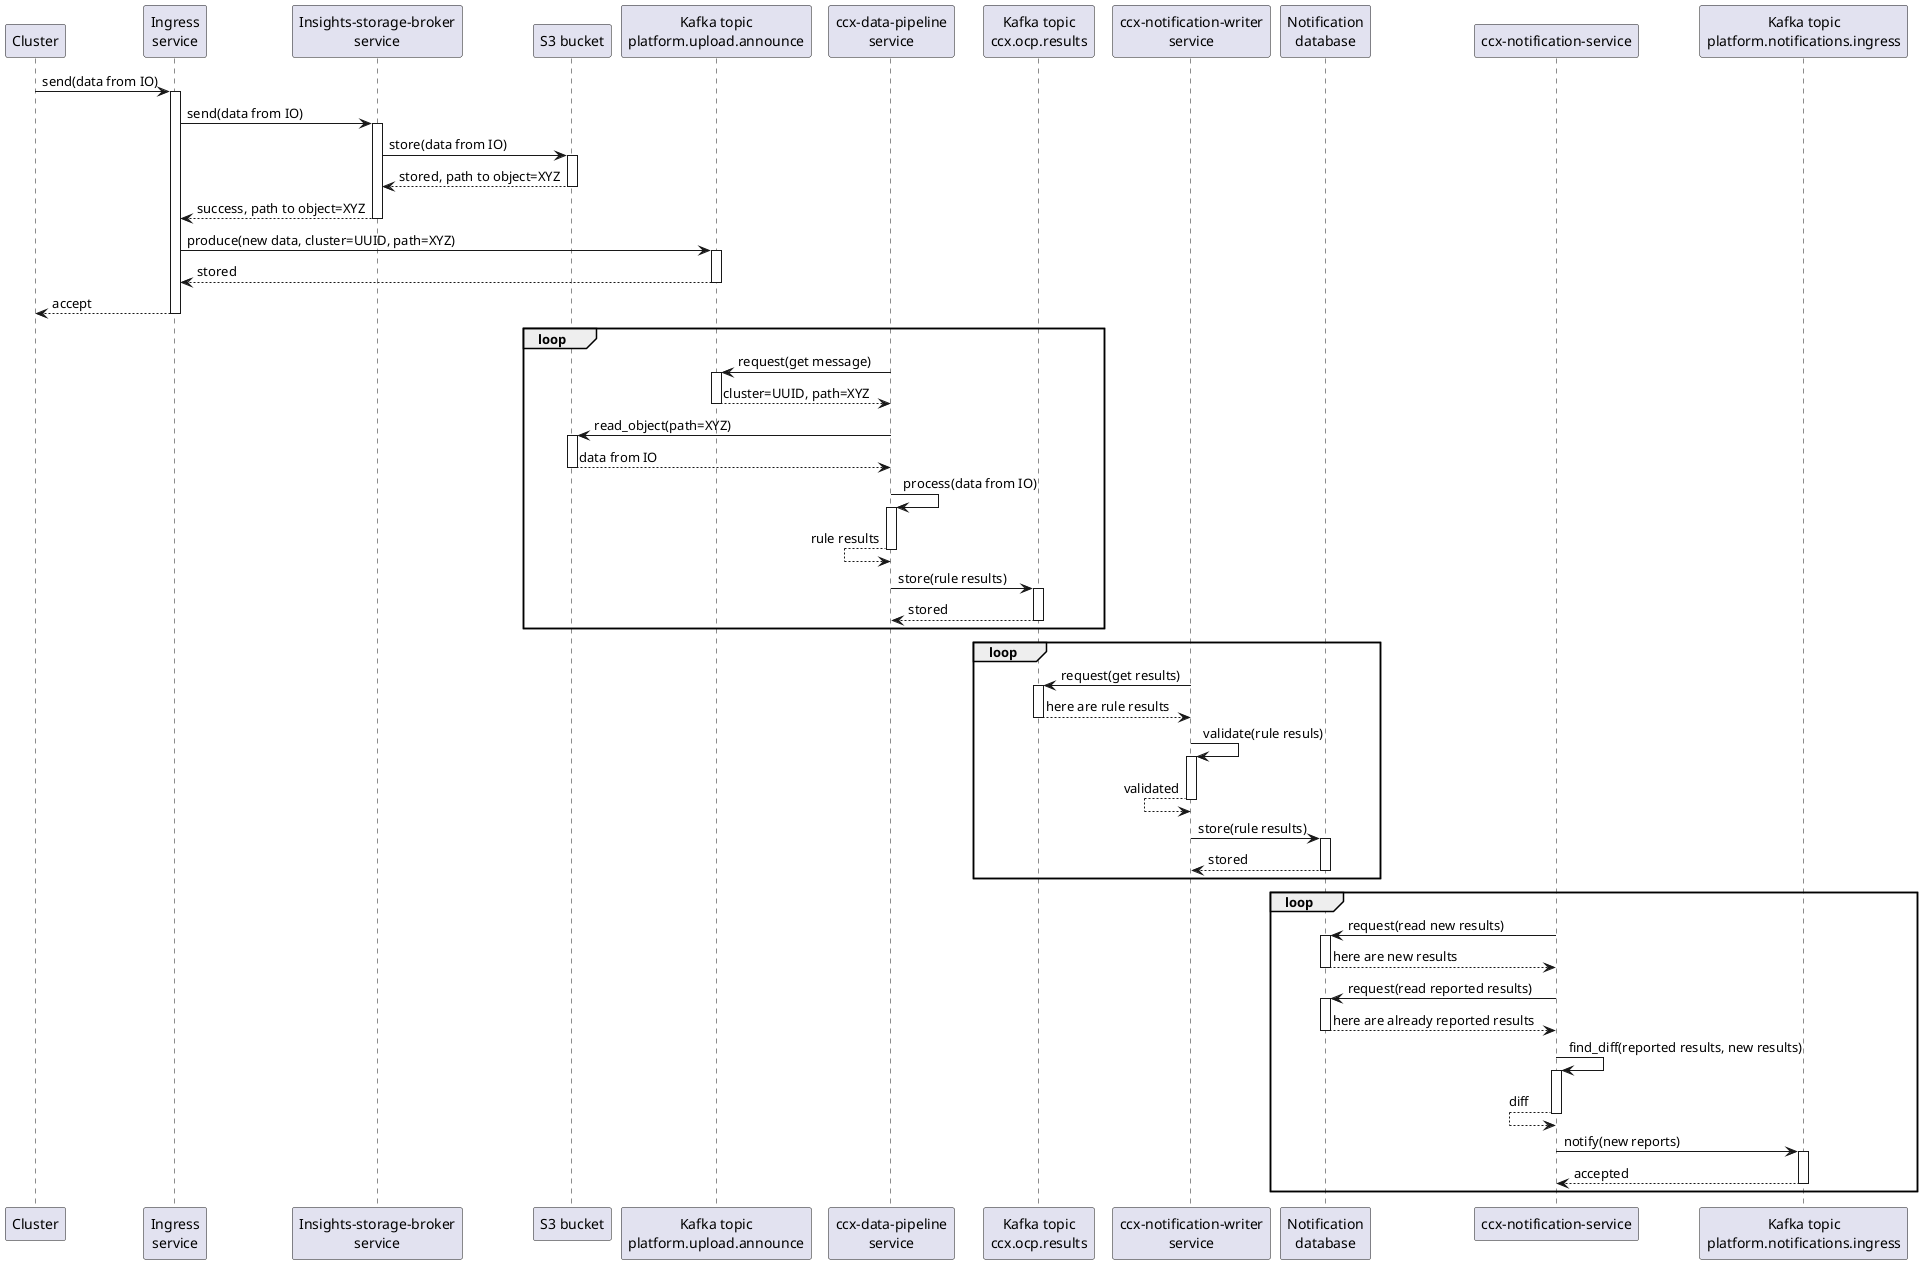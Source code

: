 @startuml
participant Cluster
participant "Ingress\nservice"
participant "Insights-storage-broker\nservice"
participant "S3 bucket"
participant "Kafka topic\nplatform.upload.announce"
participant "ccx-data-pipeline\nservice"
participant "Kafka topic\nccx.ocp.results"
participant "ccx-notification-writer\nservice"
participant "Notification\ndatabase"
participant "ccx-notification-service"
participant "Kafka topic\nplatform.notifications.ingress"

Cluster -> "Ingress\nservice" : send(data from IO)
activate "Ingress\nservice"
"Ingress\nservice" -> "Insights-storage-broker\nservice" : send(data from IO)
activate "Insights-storage-broker\nservice"
"Insights-storage-broker\nservice" -> "S3 bucket" : store(data from IO)
activate "S3 bucket"
"Insights-storage-broker\nservice" <-- "S3 bucket": stored, path to object=XYZ
deactivate "S3 bucket"
"Ingress\nservice" <-- "Insights-storage-broker\nservice": success, path to object=XYZ
deactivate "Insights-storage-broker\nservice"
"Ingress\nservice" -> "Kafka topic\nplatform.upload.announce" : produce(new data, cluster=UUID, path=XYZ)
activate "Kafka topic\nplatform.upload.announce"
"Ingress\nservice" <-- "Kafka topic\nplatform.upload.announce": stored
deactivate "Kafka topic\nplatform.upload.announce"
Cluster <-- "Ingress\nservice": accept
deactivate "Ingress\nservice"
loop
"ccx-data-pipeline\nservice" -> "Kafka topic\nplatform.upload.announce" : request(get message)
activate "Kafka topic\nplatform.upload.announce"
"ccx-data-pipeline\nservice" <-- "Kafka topic\nplatform.upload.announce": cluster=UUID, path=XYZ
deactivate "Kafka topic\nplatform.upload.announce"
"ccx-data-pipeline\nservice" -> "S3 bucket" : read_object(path=XYZ)
activate "S3 bucket"
"ccx-data-pipeline\nservice" <-- "S3 bucket": data from IO
deactivate "S3 bucket"
"ccx-data-pipeline\nservice" -> "ccx-data-pipeline\nservice" : process(data from IO)
activate "ccx-data-pipeline\nservice"
"ccx-data-pipeline\nservice" <-- "ccx-data-pipeline\nservice": rule results
deactivate "ccx-data-pipeline\nservice"
"ccx-data-pipeline\nservice" -> "Kafka topic\nccx.ocp.results" : store(rule results)
activate "Kafka topic\nccx.ocp.results"
"ccx-data-pipeline\nservice" <-- "Kafka topic\nccx.ocp.results": stored
deactivate "Kafka topic\nccx.ocp.results"
end
loop
"ccx-notification-writer\nservice" -> "Kafka topic\nccx.ocp.results" : request(get results)
activate "Kafka topic\nccx.ocp.results"
"ccx-notification-writer\nservice" <-- "Kafka topic\nccx.ocp.results": here are rule results
deactivate "Kafka topic\nccx.ocp.results"
"ccx-notification-writer\nservice" -> "ccx-notification-writer\nservice" : validate(rule resuls)
activate "ccx-notification-writer\nservice"
"ccx-notification-writer\nservice" <-- "ccx-notification-writer\nservice": validated
deactivate "ccx-notification-writer\nservice"
"ccx-notification-writer\nservice" -> "Notification\ndatabase" : store(rule results)
activate "Notification\ndatabase"
"ccx-notification-writer\nservice" <-- "Notification\ndatabase": stored
deactivate "Notification\ndatabase"
end
loop
"ccx-notification-service" -> "Notification\ndatabase" : request(read new results)
activate "Notification\ndatabase"
"ccx-notification-service" <-- "Notification\ndatabase": here are new results
deactivate "Notification\ndatabase"
"ccx-notification-service" -> "Notification\ndatabase" : request(read reported results)
activate "Notification\ndatabase"
"ccx-notification-service" <-- "Notification\ndatabase": here are already reported results
deactivate "Notification\ndatabase"
"ccx-notification-service" -> "ccx-notification-service" : find_diff(reported results, new results)
activate "ccx-notification-service"
"ccx-notification-service" <-- "ccx-notification-service": diff
deactivate "ccx-notification-service"
"ccx-notification-service" -> "Kafka topic\nplatform.notifications.ingress" : notify(new reports)
activate "Kafka topic\nplatform.notifications.ingress"
"ccx-notification-service" <-- "Kafka topic\nplatform.notifications.ingress": accepted
deactivate "Kafka topic\nplatform.notifications.ingress"
end
@enduml
